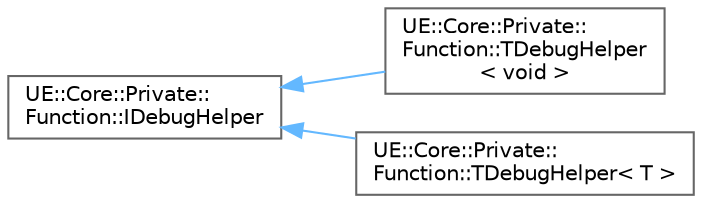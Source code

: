 digraph "Graphical Class Hierarchy"
{
 // INTERACTIVE_SVG=YES
 // LATEX_PDF_SIZE
  bgcolor="transparent";
  edge [fontname=Helvetica,fontsize=10,labelfontname=Helvetica,labelfontsize=10];
  node [fontname=Helvetica,fontsize=10,shape=box,height=0.2,width=0.4];
  rankdir="LR";
  Node0 [id="Node000000",label="UE::Core::Private::\lFunction::IDebugHelper",height=0.2,width=0.4,color="grey40", fillcolor="white", style="filled",URL="$d3/dd0/structUE_1_1Core_1_1Private_1_1Function_1_1IDebugHelper.html",tooltip="Helper classes to help debugger visualization."];
  Node0 -> Node1 [id="edge9046_Node000000_Node000001",dir="back",color="steelblue1",style="solid",tooltip=" "];
  Node1 [id="Node000001",label="UE::Core::Private::\lFunction::TDebugHelper\l\< void \>",height=0.2,width=0.4,color="grey40", fillcolor="white", style="filled",URL="$dc/dc4/structUE_1_1Core_1_1Private_1_1Function_1_1TDebugHelper.html",tooltip=" "];
  Node0 -> Node2 [id="edge9047_Node000000_Node000002",dir="back",color="steelblue1",style="solid",tooltip=" "];
  Node2 [id="Node000002",label="UE::Core::Private::\lFunction::TDebugHelper\< T \>",height=0.2,width=0.4,color="grey40", fillcolor="white", style="filled",URL="$dc/dc4/structUE_1_1Core_1_1Private_1_1Function_1_1TDebugHelper.html",tooltip=" "];
}
